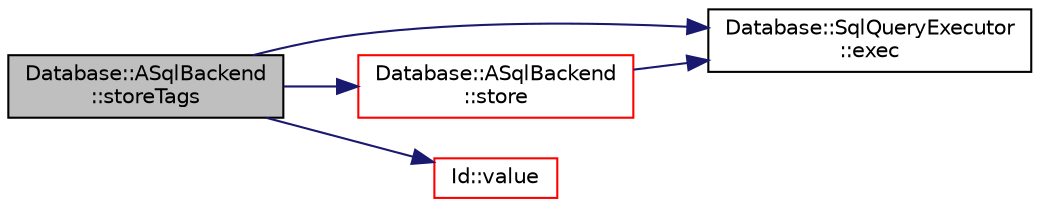 digraph "Database::ASqlBackend::storeTags"
{
 // LATEX_PDF_SIZE
  edge [fontname="Helvetica",fontsize="10",labelfontname="Helvetica",labelfontsize="10"];
  node [fontname="Helvetica",fontsize="10",shape=record];
  rankdir="LR";
  Node1 [label="Database::ASqlBackend\l::storeTags",height=0.2,width=0.4,color="black", fillcolor="grey75", style="filled", fontcolor="black",tooltip="store photo's tags in database"];
  Node1 -> Node2 [color="midnightblue",fontsize="10",style="solid",fontname="Helvetica"];
  Node2 [label="Database::SqlQueryExecutor\l::exec",height=0.2,width=0.4,color="black", fillcolor="white", style="filled",URL="$class_database_1_1_sql_query_executor.html#a92b20d0dac92b5fa49b9184f8e341a94",tooltip=" "];
  Node1 -> Node3 [color="midnightblue",fontsize="10",style="solid",fontname="Helvetica"];
  Node3 [label="Database::ASqlBackend\l::store",height=0.2,width=0.4,color="red", fillcolor="white", style="filled",URL="$class_database_1_1_a_sql_backend.html#a6142dabb29720404ce3b6765eb2441a5",tooltip="add tag to photo"];
  Node3 -> Node2 [color="midnightblue",fontsize="10",style="solid",fontname="Helvetica"];
  Node1 -> Node13 [color="midnightblue",fontsize="10",style="solid",fontname="Helvetica"];
  Node13 [label="Id::value",height=0.2,width=0.4,color="red", fillcolor="white", style="filled",URL="$class_id.html#ae90d3cdcd4103e44499e82622a27e4cb",tooltip=" "];
}
